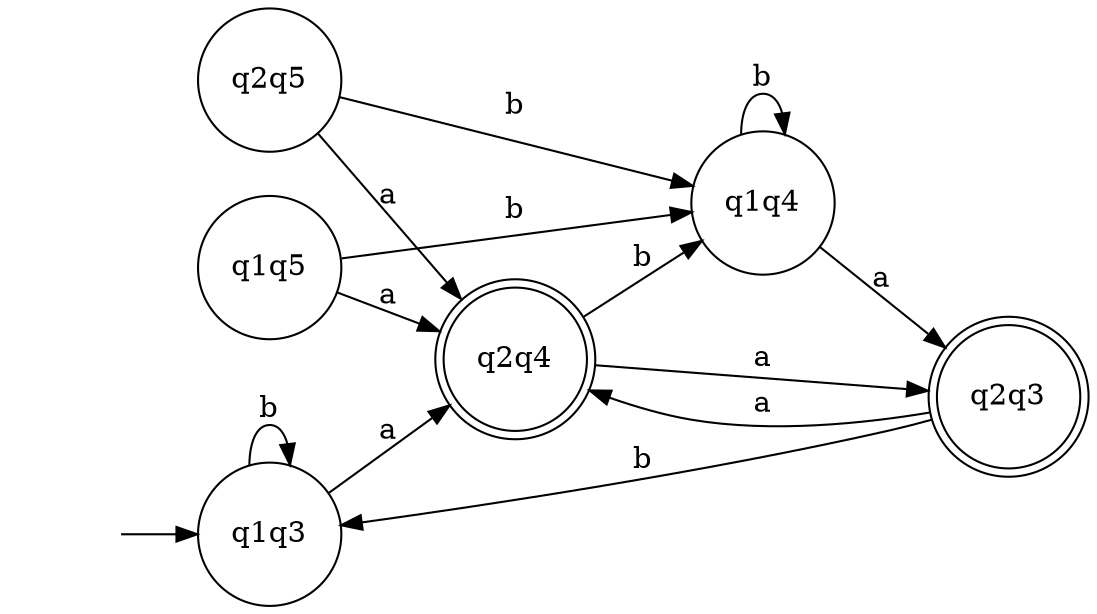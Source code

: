 digraph {
 rankdir="LR";
 start [style=filled,color=white, label = ""];
  q1q3[shape=circle];
  q1q4[shape=circle];
  q1q5[shape=circle];
  q2q3[shape=doublecircle];
  q2q4[shape=doublecircle];
  q2q5[shape=circle];
  start -> q1q3[label = ""];
  q1q3 -> q2q4[label = a];
  q1q3 -> q1q3[label = b];
  q1q4 -> q2q3[label = a];
  q1q4 -> q1q4[label = b];
  q1q5 -> q2q4[label = a];
  q1q5 -> q1q4[label = b];
  q2q3 -> q2q4[label = a];
  q2q3 -> q1q3[label = b];
  q2q4 -> q2q3[label = a];
  q2q4 -> q1q4[label = b];
  q2q5 -> q2q4[label = a];
  q2q5 -> q1q4[label = b];
}
